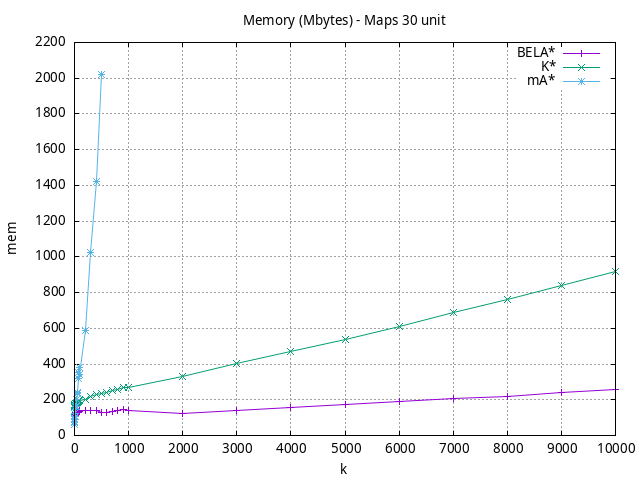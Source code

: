 #!/usr/bin/gnuplot
# -*- coding: utf-8 -*-
#
# results/maps/unit/30/random512-30.heuristic.unit.mem.gnuplot
#
# Started on 04/07/2024 22:04:28
# Author: Carlos Linares López
set grid
set xlabel "k"
set ylabel "mem"

set title "Memory (Mbytes) - Maps 30 unit"

set terminal png enhanced font "Ariel,10"
set output 'random512-30.heuristic.unit.mem.png'

plot "-" title "BELA*"      with linesp, "-" title "K*"      with linesp, "-" title "mA*"      with linesp

	1 80.54
	2 103.84
	3 109.36
	4 112.12
	5 113.0
	6 113.24
	7 115.66
	8 120.36
	9 123.0
	10 123.48
	20 127.12
	30 128.0
	40 128.0
	50 128.18
	60 129.18
	70 130.3
	80 132.54
	90 136.54
	100 140.0
	200 140.54
	300 140.63
	400 140.94
	500 128.32
	600 129.31
	700 135.2
	800 140.2
	900 145.38
	1000 139.57
	2000 123.11
	3000 138.03
	4000 155.38
	5000 173.22
	6000 188.64
	7000 205.2
	8000 218.59
	9000 239.75
	10000 256.57
end
	1 131.91
	2 154.83
	3 163.9
	4 168.18
	5 169.36
	6 171.36
	7 173.18
	8 174.36
	9 176.18
	10 177.36
	20 179.36
	30 181.54
	40 184.36
	50 186.54
	60 189.36
	70 191.54
	80 194.36
	90 196.36
	100 198.54
	200 203.52
	300 219.26
	400 227.1
	500 232.61
	600 239.79
	700 251.71
	800 259.57
	900 267.65
	1000 265.97
	2000 332.93
	3000 400.65
	4000 469.08
	5000 539.95
	6000 611.73
	7000 686.24
	8000 761.1
	9000 840.23
	10000 915.7
end
	1 60.14
	2 75.23
	3 78.33
	4 80.13
	5 96.64
	6 90.09
	7 124.21
	8 120.82
	9 122.72
	10 104.06
	20 160.24
	30 163.95
	40 202.9
	50 234.39
	60 241.76
	70 319.23
	80 352.25
	90 382.75
	100 343.91
	200 590.09
	300 1025.72
	400 1420.32
	500 2019.55
end
